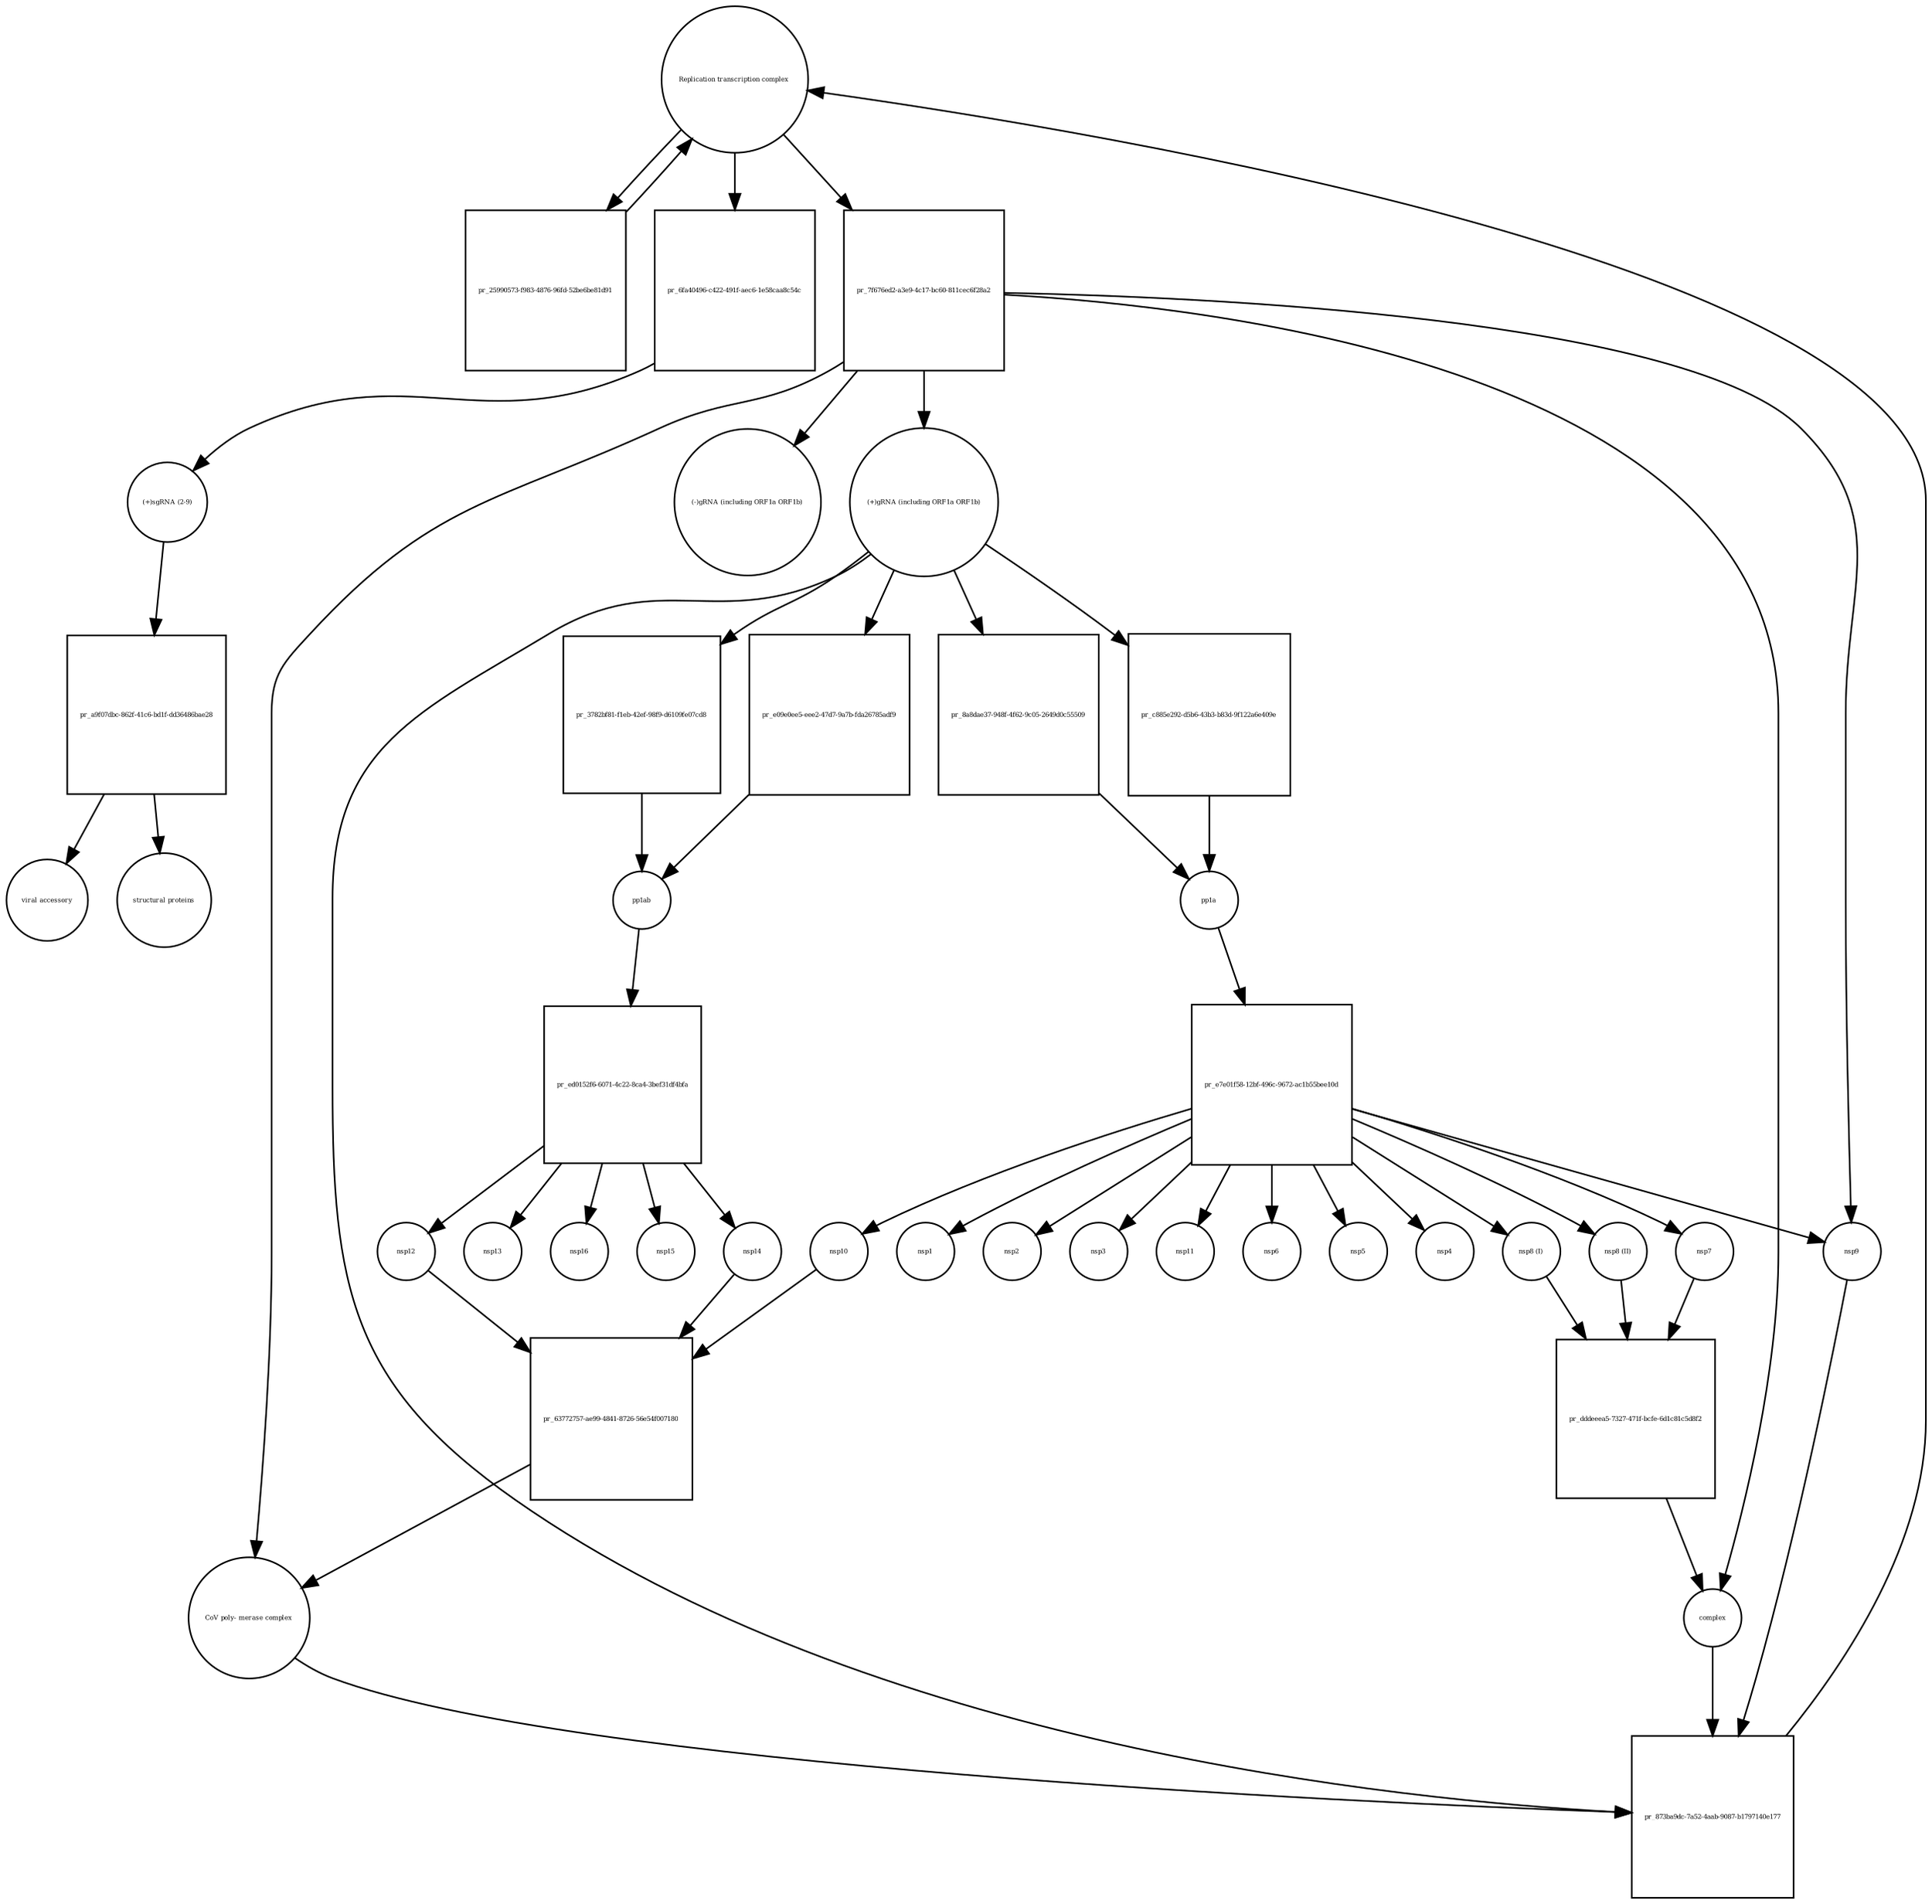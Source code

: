 strict digraph  {
"Replication transcription complex " [annotation="", bipartite=0, cls=complex, fontsize=4, label="Replication transcription complex ", shape=circle];
"pr_25990573-f983-4876-96fd-52be6be81d91" [annotation="", bipartite=1, cls=process, fontsize=4, label="pr_25990573-f983-4876-96fd-52be6be81d91", shape=square];
"pr_e09e0ee5-eee2-47d7-9a7b-fda26785adf9" [annotation="", bipartite=1, cls=process, fontsize=4, label="pr_e09e0ee5-eee2-47d7-9a7b-fda26785adf9", shape=square];
pp1ab [annotation="", bipartite=0, cls=macromolecule, fontsize=4, label=pp1ab, shape=circle];
"(+)gRNA (including ORF1a ORF1b)" [annotation="", bipartite=0, cls="nucleic acid feature", fontsize=4, label="(+)gRNA (including ORF1a ORF1b)", shape=circle];
"pr_8a8dae37-948f-4f62-9c05-2649d0c55509" [annotation="", bipartite=1, cls=process, fontsize=4, label="pr_8a8dae37-948f-4f62-9c05-2649d0c55509", shape=square];
pp1a [annotation="", bipartite=0, cls=macromolecule, fontsize=4, label=pp1a, shape=circle];
"nsp8 (I)" [annotation="", bipartite=0, cls=macromolecule, fontsize=4, label="nsp8 (I)", shape=circle];
"pr_dddeeea5-7327-471f-bcfe-6d1c81c5d8f2" [annotation="", bipartite=1, cls=process, fontsize=4, label="pr_dddeeea5-7327-471f-bcfe-6d1c81c5d8f2", shape=square];
complex [annotation="", bipartite=0, cls=complex, fontsize=4, label=complex, shape=circle];
"nsp8 (II)" [annotation="", bipartite=0, cls=macromolecule, fontsize=4, label="nsp8 (II)", shape=circle];
nsp7 [annotation="", bipartite=0, cls=macromolecule, fontsize=4, label=nsp7, shape=circle];
"CoV poly- merase complex" [annotation="", bipartite=0, cls=complex, fontsize=4, label="CoV poly- merase complex", shape=circle];
"pr_873ba9dc-7a52-4aab-9087-b1797140e177" [annotation="", bipartite=1, cls=process, fontsize=4, label="pr_873ba9dc-7a52-4aab-9087-b1797140e177", shape=square];
nsp9 [annotation="", bipartite=0, cls=macromolecule, fontsize=4, label=nsp9, shape=circle];
"pr_6fa40496-c422-491f-aec6-1e58caa8c54c" [annotation="", bipartite=1, cls=process, fontsize=4, label="pr_6fa40496-c422-491f-aec6-1e58caa8c54c", shape=square];
"(+)sgRNA (2-9)" [annotation="", bipartite=0, cls="nucleic acid feature", fontsize=4, label="(+)sgRNA (2-9)", shape=circle];
"pr_a9f07dbc-862f-41c6-bd1f-dd36486bae28" [annotation="", bipartite=1, cls=process, fontsize=4, label="pr_a9f07dbc-862f-41c6-bd1f-dd36486bae28", shape=square];
"viral accessory" [annotation="", bipartite=0, cls=macromolecule, fontsize=4, label="viral accessory", shape=circle];
"structural proteins" [annotation="", bipartite=0, cls=macromolecule, fontsize=4, label="structural proteins", shape=circle];
"pr_ed0152f6-6071-4c22-8ca4-3bef31df4bfa" [annotation="", bipartite=1, cls="omitted process", fontsize=4, label="pr_ed0152f6-6071-4c22-8ca4-3bef31df4bfa", shape=square];
nsp12 [annotation="", bipartite=0, cls=macromolecule, fontsize=4, label=nsp12, shape=circle];
nsp14 [annotation="", bipartite=0, cls=macromolecule, fontsize=4, label=nsp14, shape=circle];
nsp13 [annotation="", bipartite=0, cls=macromolecule, fontsize=4, label=nsp13, shape=circle];
nsp16 [annotation="", bipartite=0, cls=macromolecule, fontsize=4, label=nsp16, shape=circle];
nsp15 [annotation="", bipartite=0, cls=macromolecule, fontsize=4, label=nsp15, shape=circle];
"pr_7f676ed2-a3e9-4c17-bc60-811cec6f28a2" [annotation="", bipartite=1, cls=process, fontsize=4, label="pr_7f676ed2-a3e9-4c17-bc60-811cec6f28a2", shape=square];
"(-)gRNA (including ORF1a ORF1b)" [annotation="", bipartite=0, cls="nucleic acid feature", fontsize=4, label="(-)gRNA (including ORF1a ORF1b)", shape=circle];
"pr_e7e01f58-12bf-496c-9672-ac1b55bee10d" [annotation="", bipartite=1, cls="omitted process", fontsize=4, label="pr_e7e01f58-12bf-496c-9672-ac1b55bee10d", shape=square];
nsp1 [annotation="", bipartite=0, cls=macromolecule, fontsize=4, label=nsp1, shape=circle];
nsp2 [annotation="", bipartite=0, cls=macromolecule, fontsize=4, label=nsp2, shape=circle];
nsp3 [annotation="", bipartite=0, cls=macromolecule, fontsize=4, label=nsp3, shape=circle];
nsp11 [annotation="", bipartite=0, cls=macromolecule, fontsize=4, label=nsp11, shape=circle];
nsp6 [annotation="", bipartite=0, cls=macromolecule, fontsize=4, label=nsp6, shape=circle];
nsp5 [annotation="", bipartite=0, cls=macromolecule, fontsize=4, label=nsp5, shape=circle];
nsp4 [annotation="", bipartite=0, cls=macromolecule, fontsize=4, label=nsp4, shape=circle];
nsp10 [annotation="", bipartite=0, cls=macromolecule, fontsize=4, label=nsp10, shape=circle];
"pr_c885e292-d5b6-43b3-b83d-9f122a6e409e" [annotation="", bipartite=1, cls=process, fontsize=4, label="pr_c885e292-d5b6-43b3-b83d-9f122a6e409e", shape=square];
"pr_3782bf81-f1eb-42ef-98f9-d6109fe07cd8" [annotation="", bipartite=1, cls=process, fontsize=4, label="pr_3782bf81-f1eb-42ef-98f9-d6109fe07cd8", shape=square];
"pr_63772757-ae99-4841-8726-56e54f007180" [annotation="", bipartite=1, cls=process, fontsize=4, label="pr_63772757-ae99-4841-8726-56e54f007180", shape=square];
"Replication transcription complex " -> "pr_25990573-f983-4876-96fd-52be6be81d91"  [annotation="", interaction_type=consumption];
"Replication transcription complex " -> "pr_6fa40496-c422-491f-aec6-1e58caa8c54c"  [annotation="", interaction_type="necessary stimulation"];
"Replication transcription complex " -> "pr_7f676ed2-a3e9-4c17-bc60-811cec6f28a2"  [annotation="", interaction_type=consumption];
"pr_25990573-f983-4876-96fd-52be6be81d91" -> "Replication transcription complex "  [annotation="", interaction_type=production];
"pr_e09e0ee5-eee2-47d7-9a7b-fda26785adf9" -> pp1ab  [annotation="", interaction_type=production];
pp1ab -> "pr_ed0152f6-6071-4c22-8ca4-3bef31df4bfa"  [annotation="", interaction_type=consumption];
"(+)gRNA (including ORF1a ORF1b)" -> "pr_e09e0ee5-eee2-47d7-9a7b-fda26785adf9"  [annotation="", interaction_type="necessary stimulation"];
"(+)gRNA (including ORF1a ORF1b)" -> "pr_8a8dae37-948f-4f62-9c05-2649d0c55509"  [annotation="", interaction_type="necessary stimulation"];
"(+)gRNA (including ORF1a ORF1b)" -> "pr_873ba9dc-7a52-4aab-9087-b1797140e177"  [annotation="", interaction_type=consumption];
"(+)gRNA (including ORF1a ORF1b)" -> "pr_c885e292-d5b6-43b3-b83d-9f122a6e409e"  [annotation="", interaction_type="necessary stimulation"];
"(+)gRNA (including ORF1a ORF1b)" -> "pr_3782bf81-f1eb-42ef-98f9-d6109fe07cd8"  [annotation="", interaction_type="necessary stimulation"];
"pr_8a8dae37-948f-4f62-9c05-2649d0c55509" -> pp1a  [annotation="", interaction_type=production];
pp1a -> "pr_e7e01f58-12bf-496c-9672-ac1b55bee10d"  [annotation="", interaction_type=consumption];
"nsp8 (I)" -> "pr_dddeeea5-7327-471f-bcfe-6d1c81c5d8f2"  [annotation="", interaction_type=consumption];
"pr_dddeeea5-7327-471f-bcfe-6d1c81c5d8f2" -> complex  [annotation="", interaction_type=production];
complex -> "pr_873ba9dc-7a52-4aab-9087-b1797140e177"  [annotation="", interaction_type=consumption];
"nsp8 (II)" -> "pr_dddeeea5-7327-471f-bcfe-6d1c81c5d8f2"  [annotation="", interaction_type=consumption];
nsp7 -> "pr_dddeeea5-7327-471f-bcfe-6d1c81c5d8f2"  [annotation="", interaction_type=consumption];
"CoV poly- merase complex" -> "pr_873ba9dc-7a52-4aab-9087-b1797140e177"  [annotation="", interaction_type=consumption];
"pr_873ba9dc-7a52-4aab-9087-b1797140e177" -> "Replication transcription complex "  [annotation="", interaction_type=production];
nsp9 -> "pr_873ba9dc-7a52-4aab-9087-b1797140e177"  [annotation="", interaction_type=consumption];
"pr_6fa40496-c422-491f-aec6-1e58caa8c54c" -> "(+)sgRNA (2-9)"  [annotation="", interaction_type=production];
"(+)sgRNA (2-9)" -> "pr_a9f07dbc-862f-41c6-bd1f-dd36486bae28"  [annotation="", interaction_type="necessary stimulation"];
"pr_a9f07dbc-862f-41c6-bd1f-dd36486bae28" -> "viral accessory"  [annotation="", interaction_type=production];
"pr_a9f07dbc-862f-41c6-bd1f-dd36486bae28" -> "structural proteins"  [annotation="", interaction_type=production];
"pr_ed0152f6-6071-4c22-8ca4-3bef31df4bfa" -> nsp12  [annotation="", interaction_type=production];
"pr_ed0152f6-6071-4c22-8ca4-3bef31df4bfa" -> nsp14  [annotation="", interaction_type=production];
"pr_ed0152f6-6071-4c22-8ca4-3bef31df4bfa" -> nsp13  [annotation="", interaction_type=production];
"pr_ed0152f6-6071-4c22-8ca4-3bef31df4bfa" -> nsp16  [annotation="", interaction_type=production];
"pr_ed0152f6-6071-4c22-8ca4-3bef31df4bfa" -> nsp15  [annotation="", interaction_type=production];
nsp12 -> "pr_63772757-ae99-4841-8726-56e54f007180"  [annotation="", interaction_type=consumption];
nsp14 -> "pr_63772757-ae99-4841-8726-56e54f007180"  [annotation="", interaction_type=consumption];
"pr_7f676ed2-a3e9-4c17-bc60-811cec6f28a2" -> "CoV poly- merase complex"  [annotation="", interaction_type=production];
"pr_7f676ed2-a3e9-4c17-bc60-811cec6f28a2" -> complex  [annotation="", interaction_type=production];
"pr_7f676ed2-a3e9-4c17-bc60-811cec6f28a2" -> nsp9  [annotation="", interaction_type=production];
"pr_7f676ed2-a3e9-4c17-bc60-811cec6f28a2" -> "(+)gRNA (including ORF1a ORF1b)"  [annotation="", interaction_type=production];
"pr_7f676ed2-a3e9-4c17-bc60-811cec6f28a2" -> "(-)gRNA (including ORF1a ORF1b)"  [annotation="", interaction_type=production];
"pr_e7e01f58-12bf-496c-9672-ac1b55bee10d" -> "nsp8 (I)"  [annotation="", interaction_type=production];
"pr_e7e01f58-12bf-496c-9672-ac1b55bee10d" -> "nsp8 (II)"  [annotation="", interaction_type=production];
"pr_e7e01f58-12bf-496c-9672-ac1b55bee10d" -> nsp7  [annotation="", interaction_type=production];
"pr_e7e01f58-12bf-496c-9672-ac1b55bee10d" -> nsp9  [annotation="", interaction_type=production];
"pr_e7e01f58-12bf-496c-9672-ac1b55bee10d" -> nsp1  [annotation="", interaction_type=production];
"pr_e7e01f58-12bf-496c-9672-ac1b55bee10d" -> nsp2  [annotation="", interaction_type=production];
"pr_e7e01f58-12bf-496c-9672-ac1b55bee10d" -> nsp3  [annotation="", interaction_type=production];
"pr_e7e01f58-12bf-496c-9672-ac1b55bee10d" -> nsp11  [annotation="", interaction_type=production];
"pr_e7e01f58-12bf-496c-9672-ac1b55bee10d" -> nsp6  [annotation="", interaction_type=production];
"pr_e7e01f58-12bf-496c-9672-ac1b55bee10d" -> nsp5  [annotation="", interaction_type=production];
"pr_e7e01f58-12bf-496c-9672-ac1b55bee10d" -> nsp4  [annotation="", interaction_type=production];
"pr_e7e01f58-12bf-496c-9672-ac1b55bee10d" -> nsp10  [annotation="", interaction_type=production];
nsp10 -> "pr_63772757-ae99-4841-8726-56e54f007180"  [annotation="", interaction_type=consumption];
"pr_c885e292-d5b6-43b3-b83d-9f122a6e409e" -> pp1a  [annotation="", interaction_type=production];
"pr_3782bf81-f1eb-42ef-98f9-d6109fe07cd8" -> pp1ab  [annotation="", interaction_type=production];
"pr_63772757-ae99-4841-8726-56e54f007180" -> "CoV poly- merase complex"  [annotation="", interaction_type=production];
}
